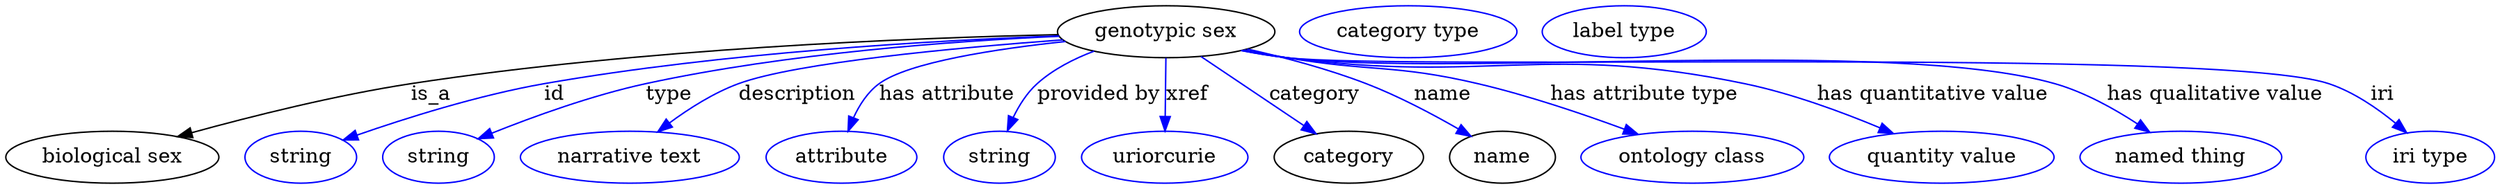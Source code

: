 digraph {
	graph [bb="0,0,1714.6,123"];
	node [label="\N"];
	"genotypic sex"	[height=0.5,
		label="genotypic sex",
		pos="798.44,105",
		width=2.0762];
	"biological sex"	[height=0.5,
		pos="73.443,18",
		width=2.0401];
	"genotypic sex" -> "biological sex"	[label=is_a,
		lp="293.44,61.5",
		pos="e,118.41,32.268 724.09,102.97 622.94,100.66 436.54,93.18 279.44,69 227.53,61.009 169.47,46.386 128.25,35.01"];
	id	[color=blue,
		height=0.5,
		label=string,
		pos="203.44,18",
		width=1.0652];
	"genotypic sex" -> id	[color=blue,
		label=id,
		lp="378.44,61.5",
		pos="e,232.39,29.825 724.62,102.12 639.07,98.988 494.13,90.701 371.44,69 326.03,60.968 275.52,44.924 241.85,33.169",
		style=solid];
	type	[color=blue,
		height=0.5,
		label=string,
		pos="298.44,18",
		width=1.0652];
	"genotypic sex" -> type	[color=blue,
		label=type,
		lp="456.44,61.5",
		pos="e,325.62,30.794 724.61,101.95 651.66,98.716 537.24,90.397 440.44,69 403.69,60.876 363.35,46.068 335.09,34.668",
		style=solid];
	description	[color=blue,
		height=0.5,
		label="narrative text",
		pos="430.44,18",
		width=2.0943];
	"genotypic sex" -> description	[color=blue,
		label=description,
		lp="543.94,61.5",
		pos="e,449.13,35.594 727.21,99.475 653.3,94.084 543.09,83.894 503.44,69 486.81,62.752 470.31,51.943 457.21,41.97",
		style=solid];
	"has attribute"	[color=blue,
		height=0.5,
		label=attribute,
		pos="575.44,18",
		width=1.4443];
	"genotypic sex" -> "has attribute"	[color=blue,
		label="has attribute",
		lp="647.44,61.5",
		pos="e,579.64,35.971 728.97,98.341 680.3,93.162 620.52,83.979 600.44,69 592.64,63.181 587.12,54.25 583.28,45.537",
		style=solid];
	"provided by"	[color=blue,
		height=0.5,
		label=string,
		pos="683.44,18",
		width=1.0652];
	"genotypic sex" -> "provided by"	[color=blue,
		label="provided by",
		lp="751.94,61.5",
		pos="e,688.89,36.267 748.72,91.548 734.85,86.292 720.55,78.998 709.44,69 702.36,62.627 696.91,53.869 692.87,45.463",
		style=solid];
	xref	[color=blue,
		height=0.5,
		label=uriorcurie,
		pos="797.44,18",
		width=1.5887];
	"genotypic sex" -> xref	[color=blue,
		label=xref,
		lp="812.94,61.5",
		pos="e,797.65,36.175 798.24,86.799 798.1,75.163 797.92,59.548 797.76,46.237",
		style=solid];
	category	[height=0.5,
		pos="924.44,18",
		width=1.4263];
	"genotypic sex" -> category	[color=blue,
		label=category,
		lp="900.94,61.5",
		pos="e,901.81,34.27 822.44,87.812 842.61,74.205 871.58,54.664 893.49,39.881",
		style=solid];
	name	[height=0.5,
		pos="1030.4,18",
		width=1.011];
	"genotypic sex" -> name	[color=blue,
		label=name,
		lp="989.44,61.5",
		pos="e,1008.7,32.48 854.46,93.012 879.92,87.204 910.16,79.153 936.44,69 958.47,60.492 981.92,48.026 999.88,37.671",
		style=solid];
	"has attribute type"	[color=blue,
		height=0.5,
		label="ontology class",
		pos="1161.4,18",
		width=2.1304];
	"genotypic sex" -> "has attribute type"	[color=blue,
		label="has attribute type",
		lp="1128.4,61.5",
		pos="e,1124,33.862 852.37,92.413 862.03,90.492 872.02,88.606 881.44,87 939.81,77.054 955.8,82.537 1013.4,69 1048,60.895 1085.8,48.029 \
1114.6,37.379",
		style=solid];
	"has quantitative value"	[color=blue,
		height=0.5,
		label="quantity value",
		pos="1333.4,18",
		width=2.1484];
	"genotypic sex" -> "has quantitative value"	[color=blue,
		label="has quantitative value",
		lp="1327.4,61.5",
		pos="e,1300.2,34.388 850.94,92.05 861.02,90.096 871.53,88.291 881.44,87 1020.9,68.839 1059.7,97.582 1197.4,69 1229.7,62.308 1264.5,49.384 \
1290.9,38.352",
		style=solid];
	"has qualitative value"	[color=blue,
		height=0.5,
		label="named thing",
		pos="1498.4,18",
		width=1.9318];
	"genotypic sex" -> "has qualitative value"	[color=blue,
		label="has qualitative value",
		lp="1521.9,61.5",
		pos="e,1476.9,35.387 850.47,91.952 860.69,89.98 871.36,88.195 881.44,87 998.47,73.128 1298.1,101.32 1411.4,69 1431.8,63.196 1452.4,51.638 \
1468.5,41.096",
		style=solid];
	iri	[color=blue,
		height=0.5,
		label="iri type",
		pos="1670.4,18",
		width=1.2277];
	"genotypic sex" -> iri	[color=blue,
		label=iri,
		lp="1637.4,61.5",
		pos="e,1654.2,34.932 850.02,91.965 860.37,89.966 871.21,88.166 881.44,87 960.84,77.947 1524.7,94.338 1600.4,69 1617.4,63.329 1633.8,52.02 \
1646.5,41.591",
		style=solid];
	"named thing_category"	[color=blue,
		height=0.5,
		label="category type",
		pos="965.44,105",
		width=2.0762];
	attribute_name	[color=blue,
		height=0.5,
		label="label type",
		pos="1114.4,105",
		width=1.5707];
}
